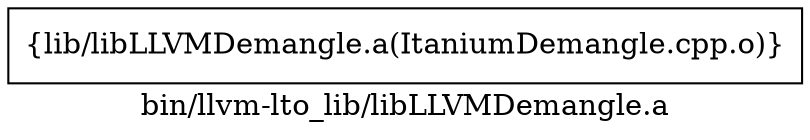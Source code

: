 digraph "bin/llvm-lto_lib/libLLVMDemangle.a" {
	label="bin/llvm-lto_lib/libLLVMDemangle.a";
	rankdir=LR;

	Node0x55b14d5d44e8 [shape=record,shape=box,group=0,label="{lib/libLLVMDemangle.a(ItaniumDemangle.cpp.o)}"];
}
